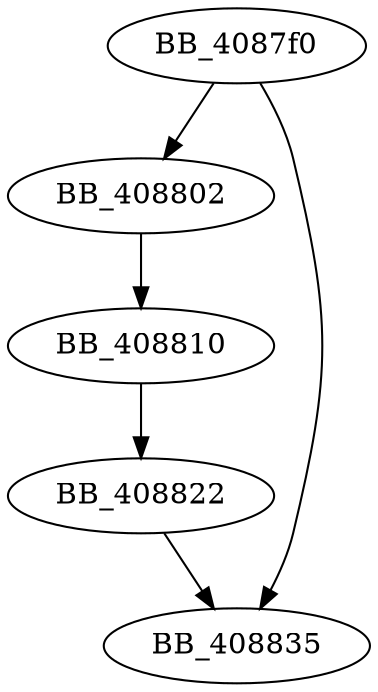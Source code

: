 DiGraph __unwind_handler4{
BB_4087f0->BB_408802
BB_4087f0->BB_408835
BB_408802->BB_408810
BB_408810->BB_408822
BB_408822->BB_408835
}
